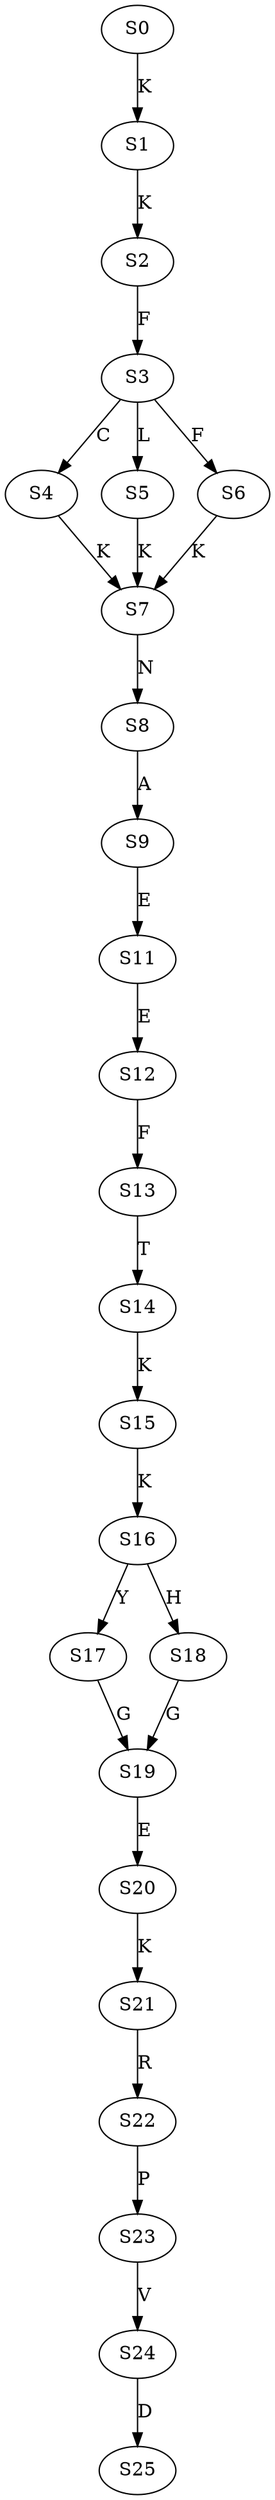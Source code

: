 strict digraph  {
	S0 -> S1 [ label = K ];
	S1 -> S2 [ label = K ];
	S2 -> S3 [ label = F ];
	S3 -> S4 [ label = C ];
	S3 -> S5 [ label = L ];
	S3 -> S6 [ label = F ];
	S4 -> S7 [ label = K ];
	S5 -> S7 [ label = K ];
	S6 -> S7 [ label = K ];
	S7 -> S8 [ label = N ];
	S8 -> S9 [ label = A ];
	S9 -> S11 [ label = E ];
	S11 -> S12 [ label = E ];
	S12 -> S13 [ label = F ];
	S13 -> S14 [ label = T ];
	S14 -> S15 [ label = K ];
	S15 -> S16 [ label = K ];
	S16 -> S17 [ label = Y ];
	S16 -> S18 [ label = H ];
	S17 -> S19 [ label = G ];
	S18 -> S19 [ label = G ];
	S19 -> S20 [ label = E ];
	S20 -> S21 [ label = K ];
	S21 -> S22 [ label = R ];
	S22 -> S23 [ label = P ];
	S23 -> S24 [ label = V ];
	S24 -> S25 [ label = D ];
}
